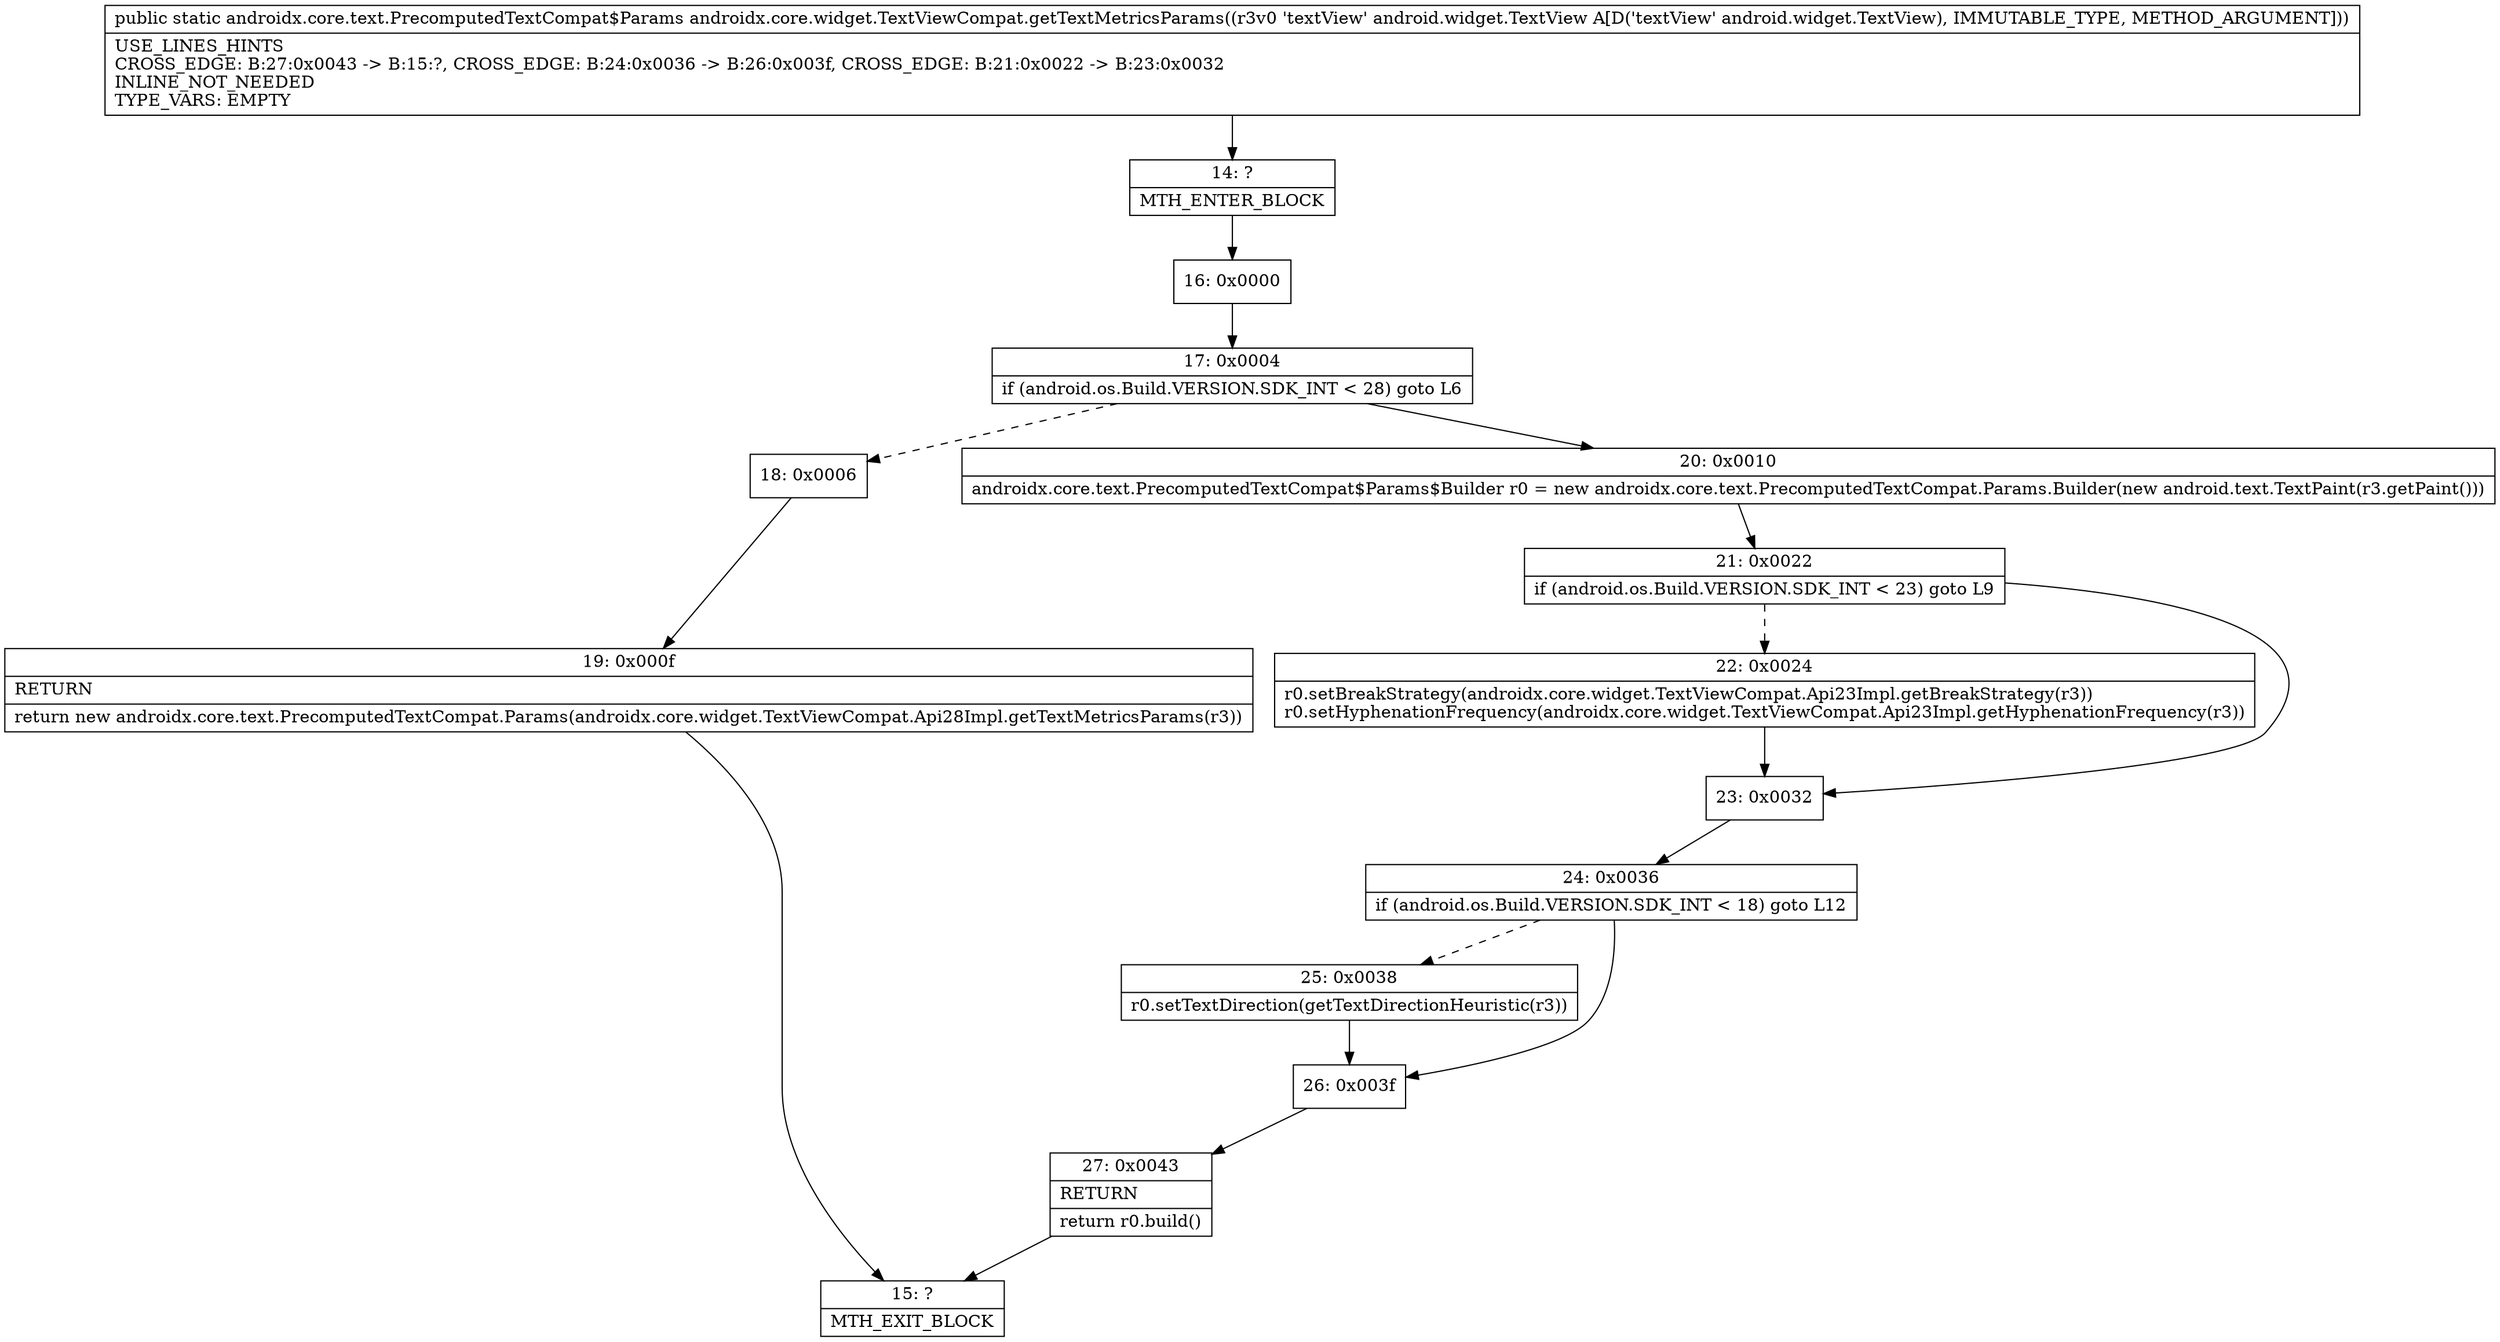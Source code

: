 digraph "CFG forandroidx.core.widget.TextViewCompat.getTextMetricsParams(Landroid\/widget\/TextView;)Landroidx\/core\/text\/PrecomputedTextCompat$Params;" {
Node_14 [shape=record,label="{14\:\ ?|MTH_ENTER_BLOCK\l}"];
Node_16 [shape=record,label="{16\:\ 0x0000}"];
Node_17 [shape=record,label="{17\:\ 0x0004|if (android.os.Build.VERSION.SDK_INT \< 28) goto L6\l}"];
Node_18 [shape=record,label="{18\:\ 0x0006}"];
Node_19 [shape=record,label="{19\:\ 0x000f|RETURN\l|return new androidx.core.text.PrecomputedTextCompat.Params(androidx.core.widget.TextViewCompat.Api28Impl.getTextMetricsParams(r3))\l}"];
Node_15 [shape=record,label="{15\:\ ?|MTH_EXIT_BLOCK\l}"];
Node_20 [shape=record,label="{20\:\ 0x0010|androidx.core.text.PrecomputedTextCompat$Params$Builder r0 = new androidx.core.text.PrecomputedTextCompat.Params.Builder(new android.text.TextPaint(r3.getPaint()))\l}"];
Node_21 [shape=record,label="{21\:\ 0x0022|if (android.os.Build.VERSION.SDK_INT \< 23) goto L9\l}"];
Node_22 [shape=record,label="{22\:\ 0x0024|r0.setBreakStrategy(androidx.core.widget.TextViewCompat.Api23Impl.getBreakStrategy(r3))\lr0.setHyphenationFrequency(androidx.core.widget.TextViewCompat.Api23Impl.getHyphenationFrequency(r3))\l}"];
Node_23 [shape=record,label="{23\:\ 0x0032}"];
Node_24 [shape=record,label="{24\:\ 0x0036|if (android.os.Build.VERSION.SDK_INT \< 18) goto L12\l}"];
Node_25 [shape=record,label="{25\:\ 0x0038|r0.setTextDirection(getTextDirectionHeuristic(r3))\l}"];
Node_26 [shape=record,label="{26\:\ 0x003f}"];
Node_27 [shape=record,label="{27\:\ 0x0043|RETURN\l|return r0.build()\l}"];
MethodNode[shape=record,label="{public static androidx.core.text.PrecomputedTextCompat$Params androidx.core.widget.TextViewCompat.getTextMetricsParams((r3v0 'textView' android.widget.TextView A[D('textView' android.widget.TextView), IMMUTABLE_TYPE, METHOD_ARGUMENT]))  | USE_LINES_HINTS\lCROSS_EDGE: B:27:0x0043 \-\> B:15:?, CROSS_EDGE: B:24:0x0036 \-\> B:26:0x003f, CROSS_EDGE: B:21:0x0022 \-\> B:23:0x0032\lINLINE_NOT_NEEDED\lTYPE_VARS: EMPTY\l}"];
MethodNode -> Node_14;Node_14 -> Node_16;
Node_16 -> Node_17;
Node_17 -> Node_18[style=dashed];
Node_17 -> Node_20;
Node_18 -> Node_19;
Node_19 -> Node_15;
Node_20 -> Node_21;
Node_21 -> Node_22[style=dashed];
Node_21 -> Node_23;
Node_22 -> Node_23;
Node_23 -> Node_24;
Node_24 -> Node_25[style=dashed];
Node_24 -> Node_26;
Node_25 -> Node_26;
Node_26 -> Node_27;
Node_27 -> Node_15;
}

